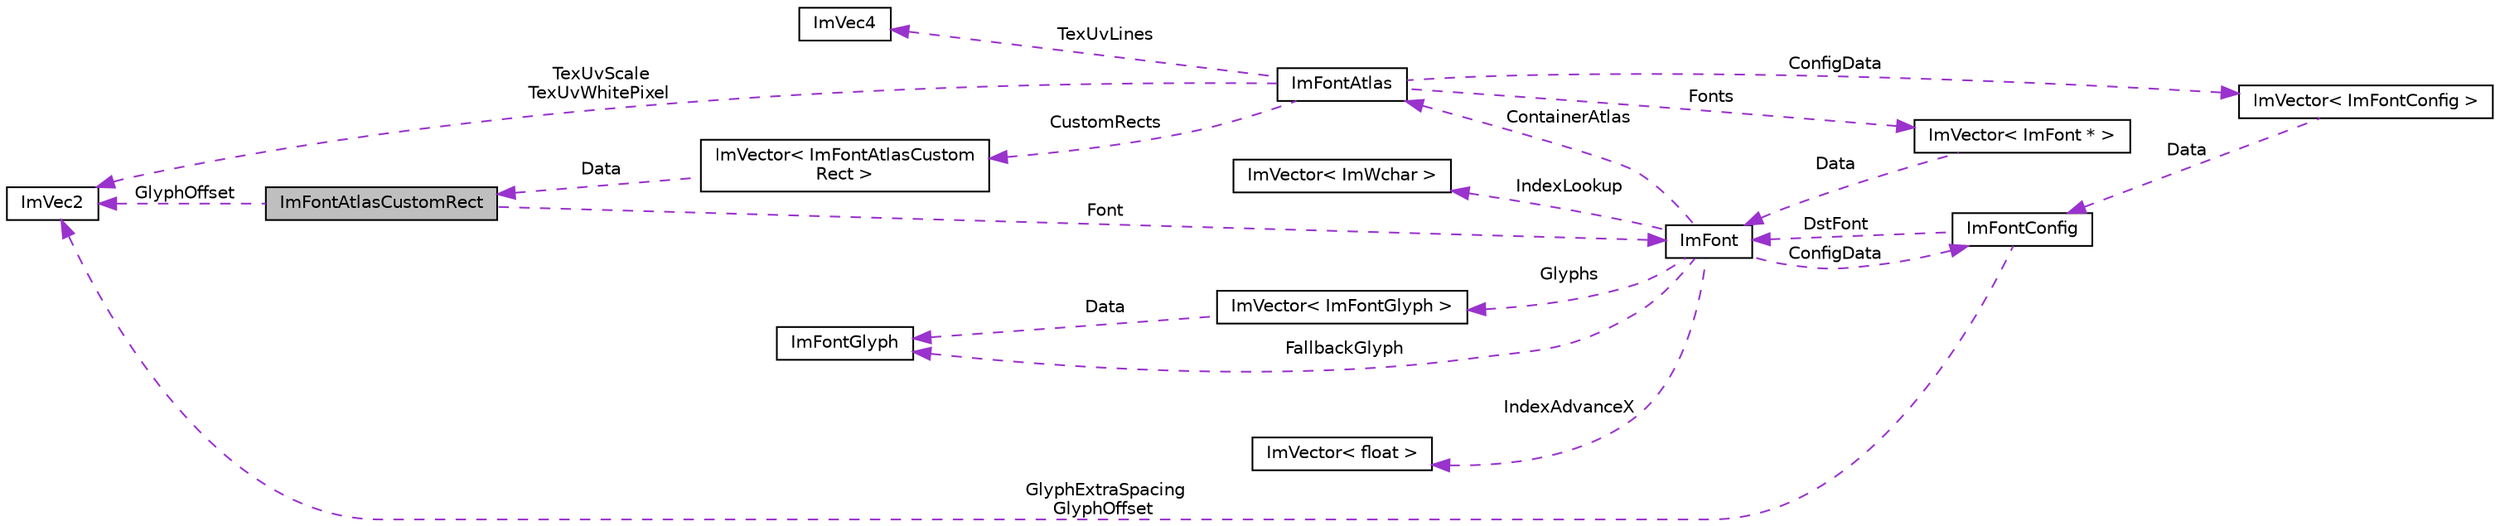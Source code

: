 digraph "ImFontAtlasCustomRect"
{
 // LATEX_PDF_SIZE
  edge [fontname="Helvetica",fontsize="10",labelfontname="Helvetica",labelfontsize="10"];
  node [fontname="Helvetica",fontsize="10",shape=record];
  rankdir="LR";
  Node1 [label="ImFontAtlasCustomRect",height=0.2,width=0.4,color="black", fillcolor="grey75", style="filled", fontcolor="black",tooltip=" "];
  Node2 -> Node1 [dir="back",color="darkorchid3",fontsize="10",style="dashed",label=" GlyphOffset" ,fontname="Helvetica"];
  Node2 [label="ImVec2",height=0.2,width=0.4,color="black", fillcolor="white", style="filled",URL="$struct_im_vec2.html",tooltip=" "];
  Node3 -> Node1 [dir="back",color="darkorchid3",fontsize="10",style="dashed",label=" Font" ,fontname="Helvetica"];
  Node3 [label="ImFont",height=0.2,width=0.4,color="black", fillcolor="white", style="filled",URL="$struct_im_font.html",tooltip=" "];
  Node4 -> Node3 [dir="back",color="darkorchid3",fontsize="10",style="dashed",label=" IndexAdvanceX" ,fontname="Helvetica"];
  Node4 [label="ImVector\< float \>",height=0.2,width=0.4,color="black", fillcolor="white", style="filled",URL="$struct_im_vector.html",tooltip=" "];
  Node5 -> Node3 [dir="back",color="darkorchid3",fontsize="10",style="dashed",label=" IndexLookup" ,fontname="Helvetica"];
  Node5 [label="ImVector\< ImWchar \>",height=0.2,width=0.4,color="black", fillcolor="white", style="filled",URL="$struct_im_vector.html",tooltip=" "];
  Node6 -> Node3 [dir="back",color="darkorchid3",fontsize="10",style="dashed",label=" Glyphs" ,fontname="Helvetica"];
  Node6 [label="ImVector\< ImFontGlyph \>",height=0.2,width=0.4,color="black", fillcolor="white", style="filled",URL="$struct_im_vector.html",tooltip=" "];
  Node7 -> Node6 [dir="back",color="darkorchid3",fontsize="10",style="dashed",label=" Data" ,fontname="Helvetica"];
  Node7 [label="ImFontGlyph",height=0.2,width=0.4,color="black", fillcolor="white", style="filled",URL="$struct_im_font_glyph.html",tooltip=" "];
  Node7 -> Node3 [dir="back",color="darkorchid3",fontsize="10",style="dashed",label=" FallbackGlyph" ,fontname="Helvetica"];
  Node8 -> Node3 [dir="back",color="darkorchid3",fontsize="10",style="dashed",label=" ContainerAtlas" ,fontname="Helvetica"];
  Node8 [label="ImFontAtlas",height=0.2,width=0.4,color="black", fillcolor="white", style="filled",URL="$struct_im_font_atlas.html",tooltip=" "];
  Node2 -> Node8 [dir="back",color="darkorchid3",fontsize="10",style="dashed",label=" TexUvScale\nTexUvWhitePixel" ,fontname="Helvetica"];
  Node9 -> Node8 [dir="back",color="darkorchid3",fontsize="10",style="dashed",label=" Fonts" ,fontname="Helvetica"];
  Node9 [label="ImVector\< ImFont * \>",height=0.2,width=0.4,color="black", fillcolor="white", style="filled",URL="$struct_im_vector.html",tooltip=" "];
  Node3 -> Node9 [dir="back",color="darkorchid3",fontsize="10",style="dashed",label=" Data" ,fontname="Helvetica"];
  Node10 -> Node8 [dir="back",color="darkorchid3",fontsize="10",style="dashed",label=" CustomRects" ,fontname="Helvetica"];
  Node10 [label="ImVector\< ImFontAtlasCustom\lRect \>",height=0.2,width=0.4,color="black", fillcolor="white", style="filled",URL="$struct_im_vector.html",tooltip=" "];
  Node1 -> Node10 [dir="back",color="darkorchid3",fontsize="10",style="dashed",label=" Data" ,fontname="Helvetica"];
  Node11 -> Node8 [dir="back",color="darkorchid3",fontsize="10",style="dashed",label=" ConfigData" ,fontname="Helvetica"];
  Node11 [label="ImVector\< ImFontConfig \>",height=0.2,width=0.4,color="black", fillcolor="white", style="filled",URL="$struct_im_vector.html",tooltip=" "];
  Node12 -> Node11 [dir="back",color="darkorchid3",fontsize="10",style="dashed",label=" Data" ,fontname="Helvetica"];
  Node12 [label="ImFontConfig",height=0.2,width=0.4,color="black", fillcolor="white", style="filled",URL="$struct_im_font_config.html",tooltip=" "];
  Node2 -> Node12 [dir="back",color="darkorchid3",fontsize="10",style="dashed",label=" GlyphExtraSpacing\nGlyphOffset" ,fontname="Helvetica"];
  Node3 -> Node12 [dir="back",color="darkorchid3",fontsize="10",style="dashed",label=" DstFont" ,fontname="Helvetica"];
  Node13 -> Node8 [dir="back",color="darkorchid3",fontsize="10",style="dashed",label=" TexUvLines" ,fontname="Helvetica"];
  Node13 [label="ImVec4",height=0.2,width=0.4,color="black", fillcolor="white", style="filled",URL="$struct_im_vec4.html",tooltip=" "];
  Node12 -> Node3 [dir="back",color="darkorchid3",fontsize="10",style="dashed",label=" ConfigData" ,fontname="Helvetica"];
}
